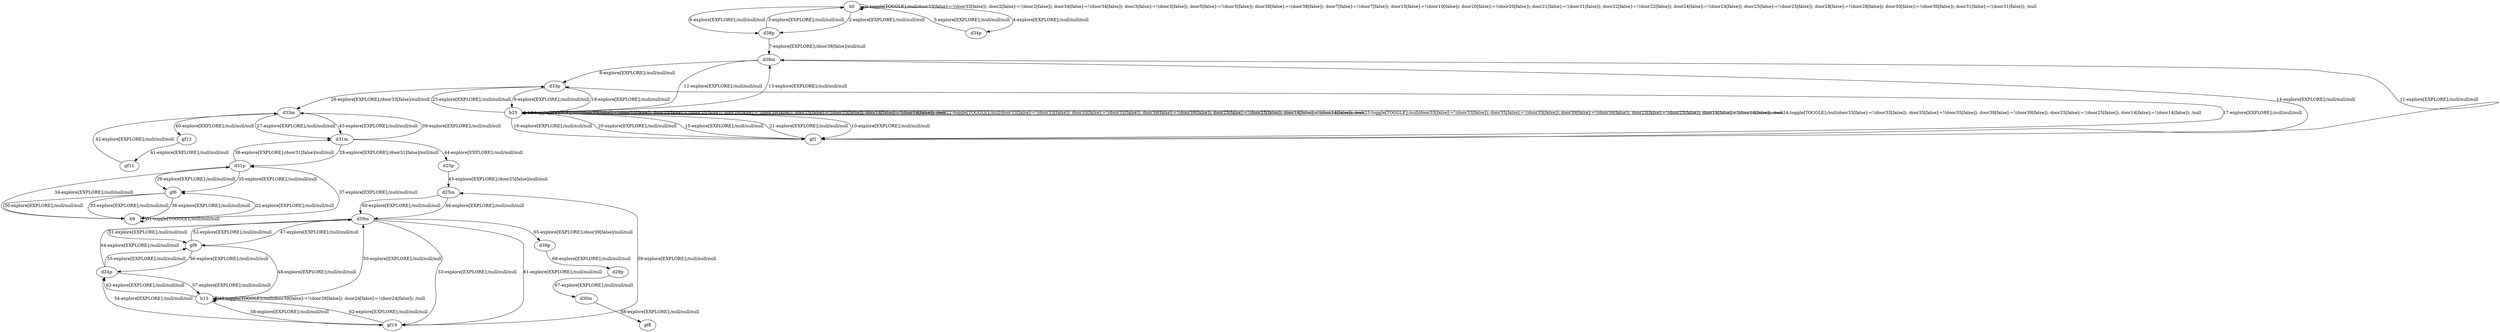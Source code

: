 # Total number of goals covered by this test: 1
# d29p --> d30m

digraph g {
"b0" -> "b0" [label = "1-toggle[TOGGLE];/null/door33[false]:=!(door33[false]); door2[false]:=!(door2[false]); door34[false]:=!(door34[false]); door3[false]:=!(door3[false]); door5[false]:=!(door5[false]); door38[false]:=!(door38[false]); door7[false]:=!(door7[false]); door10[false]:=!(door10[false]); door20[false]:=!(door20[false]); door21[false]:=!(door21[false]); door22[false]:=!(door22[false]); door24[false]:=!(door24[false]); door25[false]:=!(door25[false]); door28[false]:=!(door28[false]); door30[false]:=!(door30[false]); door31[false]:=!(door31[false]); /null"];
"b0" -> "d38p" [label = "2-explore[EXPLORE];/null/null/null"];
"d38p" -> "b0" [label = "3-explore[EXPLORE];/null/null/null"];
"b0" -> "d34p" [label = "4-explore[EXPLORE];/null/null/null"];
"d34p" -> "b0" [label = "5-explore[EXPLORE];/null/null/null"];
"b0" -> "d38p" [label = "6-explore[EXPLORE];/null/null/null"];
"d38p" -> "d38m" [label = "7-explore[EXPLORE];/door38[false]/null/null"];
"d38m" -> "d33p" [label = "8-explore[EXPLORE];/null/null/null"];
"d33p" -> "b25" [label = "9-explore[EXPLORE];/null/null/null"];
"b25" -> "gf1" [label = "10-explore[EXPLORE];/null/null/null"];
"gf1" -> "d38m" [label = "11-explore[EXPLORE];/null/null/null"];
"d38m" -> "b25" [label = "12-explore[EXPLORE];/null/null/null"];
"b25" -> "d38m" [label = "13-explore[EXPLORE];/null/null/null"];
"d38m" -> "gf1" [label = "14-explore[EXPLORE];/null/null/null"];
"gf1" -> "b25" [label = "15-explore[EXPLORE];/null/null/null"];
"b25" -> "gf1" [label = "16-explore[EXPLORE];/null/null/null"];
"gf1" -> "d33p" [label = "17-explore[EXPLORE];/null/null/null"];
"d33p" -> "b25" [label = "18-explore[EXPLORE];/null/null/null"];
"b25" -> "b25" [label = "19-toggle[TOGGLE];/null/door33[false]:=!(door33[false]); door35[false]:=!(door35[false]); door39[false]:=!(door39[false]); door25[false]:=!(door25[false]); door14[false]:=!(door14[false]); /null"];
"b25" -> "gf1" [label = "20-explore[EXPLORE];/null/null/null"];
"gf1" -> "b25" [label = "21-explore[EXPLORE];/null/null/null"];
"b25" -> "b25" [label = "22-toggle[TOGGLE];/null/door33[false]:=!(door33[false]); door35[false]:=!(door35[false]); door39[false]:=!(door39[false]); door25[false]:=!(door25[false]); door14[false]:=!(door14[false]); /null"];
"b25" -> "b25" [label = "23-toggle[TOGGLE];/null/door33[false]:=!(door33[false]); door35[false]:=!(door35[false]); door39[false]:=!(door39[false]); door25[false]:=!(door25[false]); door14[false]:=!(door14[false]); /null"];
"b25" -> "b25" [label = "24-toggle[TOGGLE];/null/door33[false]:=!(door33[false]); door35[false]:=!(door35[false]); door39[false]:=!(door39[false]); door25[false]:=!(door25[false]); door14[false]:=!(door14[false]); /null"];
"b25" -> "d33p" [label = "25-explore[EXPLORE];/null/null/null"];
"d33p" -> "d33m" [label = "26-explore[EXPLORE];/door33[false]/null/null"];
"d33m" -> "d31m" [label = "27-explore[EXPLORE];/null/null/null"];
"d31m" -> "d31p" [label = "28-explore[EXPLORE];/door31[false]/null/null"];
"d31p" -> "gf6" [label = "29-explore[EXPLORE];/null/null/null"];
"gf6" -> "b9" [label = "30-explore[EXPLORE];/null/null/null"];
"b9" -> "b9" [label = "31-toggle[TOGGLE];/null/null/null"];
"b9" -> "gf6" [label = "32-explore[EXPLORE];/null/null/null"];
"gf6" -> "b9" [label = "33-explore[EXPLORE];/null/null/null"];
"b9" -> "d31p" [label = "34-explore[EXPLORE];/null/null/null"];
"d31p" -> "gf6" [label = "35-explore[EXPLORE];/null/null/null"];
"gf6" -> "b9" [label = "36-explore[EXPLORE];/null/null/null"];
"b9" -> "d31p" [label = "37-explore[EXPLORE];/null/null/null"];
"d31p" -> "d31m" [label = "38-explore[EXPLORE];/door31[false]/null/null"];
"d31m" -> "d33m" [label = "39-explore[EXPLORE];/null/null/null"];
"d33m" -> "gf13" [label = "40-explore[EXPLORE];/null/null/null"];
"gf13" -> "gf11" [label = "41-explore[EXPLORE];/null/null/null"];
"gf11" -> "d33m" [label = "42-explore[EXPLORE];/null/null/null"];
"d33m" -> "d31m" [label = "43-explore[EXPLORE];/null/null/null"];
"d31m" -> "d25p" [label = "44-explore[EXPLORE];/null/null/null"];
"d25p" -> "d25m" [label = "45-explore[EXPLORE];/door25[false]/null/null"];
"d25m" -> "d39m" [label = "46-explore[EXPLORE];/null/null/null"];
"d39m" -> "gf9" [label = "47-explore[EXPLORE];/null/null/null"];
"gf9" -> "b13" [label = "48-explore[EXPLORE];/null/null/null"];
"b13" -> "b13" [label = "49-toggle[TOGGLE];/null/door39[false]:=!(door39[false]); door24[false]:=!(door24[false]); /null"];
"b13" -> "d39m" [label = "50-explore[EXPLORE];/null/null/null"];
"d39m" -> "gf9" [label = "51-explore[EXPLORE];/null/null/null"];
"gf9" -> "d39m" [label = "52-explore[EXPLORE];/null/null/null"];
"d39m" -> "gf19" [label = "53-explore[EXPLORE];/null/null/null"];
"gf19" -> "d24p" [label = "54-explore[EXPLORE];/null/null/null"];
"d24p" -> "gf9" [label = "55-explore[EXPLORE];/null/null/null"];
"gf9" -> "d24p" [label = "56-explore[EXPLORE];/null/null/null"];
"d24p" -> "b13" [label = "57-explore[EXPLORE];/null/null/null"];
"b13" -> "gf19" [label = "58-explore[EXPLORE];/null/null/null"];
"gf19" -> "d25m" [label = "59-explore[EXPLORE];/null/null/null"];
"d25m" -> "d39m" [label = "60-explore[EXPLORE];/null/null/null"];
"d39m" -> "gf19" [label = "61-explore[EXPLORE];/null/null/null"];
"gf19" -> "b13" [label = "62-explore[EXPLORE];/null/null/null"];
"b13" -> "d24p" [label = "63-explore[EXPLORE];/null/null/null"];
"d24p" -> "d39m" [label = "64-explore[EXPLORE];/null/null/null"];
"d39m" -> "d39p" [label = "65-explore[EXPLORE];/door39[false]/null/null"];
"d39p" -> "d29p" [label = "66-explore[EXPLORE];/null/null/null"];
"d29p" -> "d30m" [label = "67-explore[EXPLORE];/null/null/null"];
"d30m" -> "gf8" [label = "68-explore[EXPLORE];/null/null/null"];
}